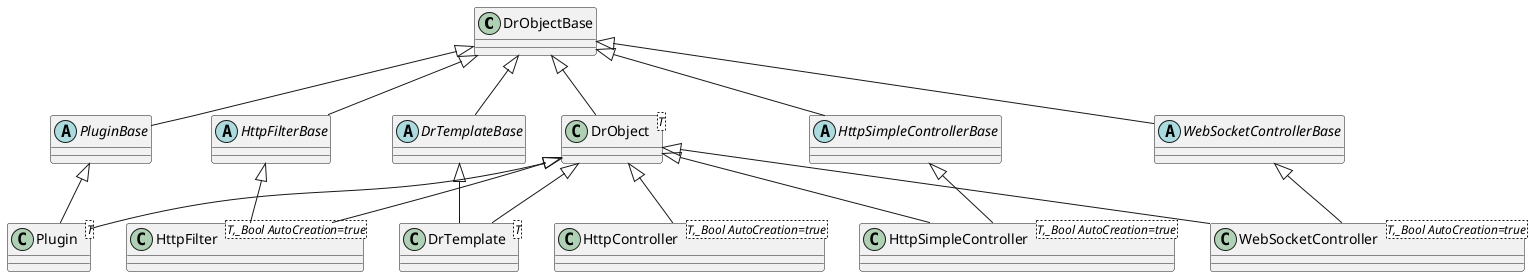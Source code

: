 @startuml
class "DrObjectBase" as C_0000948678946378292650
class C_0000948678946378292650 {
}
class "DrObject<T>" as C_0000928351319055387329
class C_0000928351319055387329 {
}
abstract "PluginBase" as C_0001766132705992294525
abstract C_0001766132705992294525 {
}
class "Plugin<T>" as C_0000090245984191403772
class C_0000090245984191403772 {
}
abstract "HttpFilterBase" as C_0001287349830889935744
abstract C_0001287349830889935744 {
}
class "HttpFilter<T,_Bool AutoCreation=true>" as C_0001423317784030907931
class C_0001423317784030907931 {
}
abstract "DrTemplateBase" as C_0000286555068366301766
abstract C_0000286555068366301766 {
}
class "DrTemplate<T>" as C_0000730908334399288167
class C_0000730908334399288167 {
}
abstract "HttpSimpleControllerBase" as C_0000128620413217137181
abstract C_0000128620413217137181 {
}
abstract "WebSocketControllerBase" as C_0001615046545627727628
abstract C_0001615046545627727628 {
}
class "HttpController<T,_Bool AutoCreation=true>" as C_0000022864597420834899
class C_0000022864597420834899 {
}
class "HttpSimpleController<T,_Bool AutoCreation=true>" as C_0000230834042887687668
class C_0000230834042887687668 {
}
class "WebSocketController<T,_Bool AutoCreation=true>" as C_0001306947998463000992
class C_0001306947998463000992 {
}
C_0000948678946378292650 <|-- C_0000928351319055387329
C_0000948678946378292650 <|-- C_0001766132705992294525
C_0001766132705992294525 <|-- C_0000090245984191403772
C_0000928351319055387329 <|-- C_0000090245984191403772
C_0000948678946378292650 <|-- C_0001287349830889935744
C_0000928351319055387329 <|-- C_0001423317784030907931
C_0001287349830889935744 <|-- C_0001423317784030907931
C_0000948678946378292650 <|-- C_0000286555068366301766
C_0000928351319055387329 <|-- C_0000730908334399288167
C_0000286555068366301766 <|-- C_0000730908334399288167
C_0000948678946378292650 <|-- C_0000128620413217137181
C_0000948678946378292650 <|-- C_0001615046545627727628
C_0000928351319055387329 <|-- C_0000022864597420834899
C_0000928351319055387329 <|-- C_0000230834042887687668
C_0000128620413217137181 <|-- C_0000230834042887687668
C_0000928351319055387329 <|-- C_0001306947998463000992
C_0001615046545627727628 <|-- C_0001306947998463000992

'Generated with clang-uml, version 0.3.5-1-g9a5a152
'LLVM version Ubuntu clang version 15.0.6
@enduml
